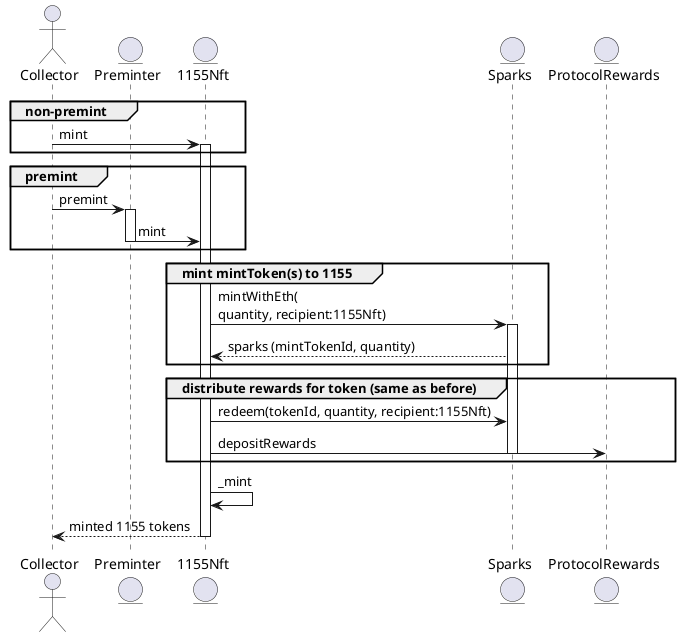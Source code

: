 @startuml
actor Collector
entity Preminter
entity 1155Nft
entity Sparks
entity ProtocolRewards

group non-premint
  Collector -> 1155Nft: mint
  activate 1155Nft
end

group premint
  Collector -> Preminter: premint
  activate Preminter
  Preminter -> 1155Nft: mint
  deactivate Preminter
end

group mint mintToken(s) to 1155
  1155Nft -> Sparks: mintWithEth(\nquantity, recipient:1155Nft)
  activate Sparks
  Sparks --> 1155Nft: sparks (mintTokenId, quantity)
end

group distribute rewards for token (same as before)
  1155Nft -> Sparks: redeem(tokenId, quantity, recipient:1155Nft)
  1155Nft -> ProtocolRewards: depositRewards
  deactivate Sparks
end
1155Nft -> 1155Nft: _mint
1155Nft --> Collector: minted 1155 tokens 
deactivate 1155Nft

@enduml